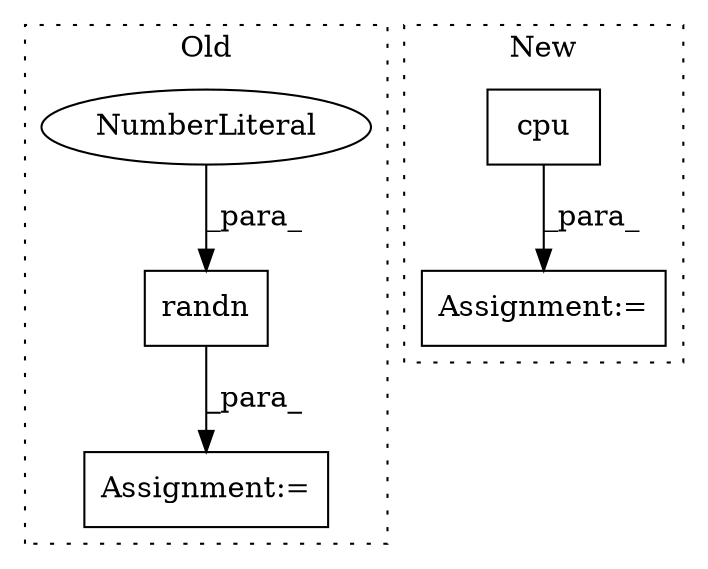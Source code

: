 digraph G {
subgraph cluster0 {
1 [label="randn" a="32" s="12125,12142" l="6,1" shape="box"];
3 [label="NumberLiteral" a="34" s="12139" l="3" shape="ellipse"];
5 [label="Assignment:=" a="7" s="12109" l="1" shape="box"];
label = "Old";
style="dotted";
}
subgraph cluster1 {
2 [label="cpu" a="32" s="13516" l="5" shape="box"];
4 [label="Assignment:=" a="7" s="13512" l="1" shape="box"];
label = "New";
style="dotted";
}
1 -> 5 [label="_para_"];
2 -> 4 [label="_para_"];
3 -> 1 [label="_para_"];
}